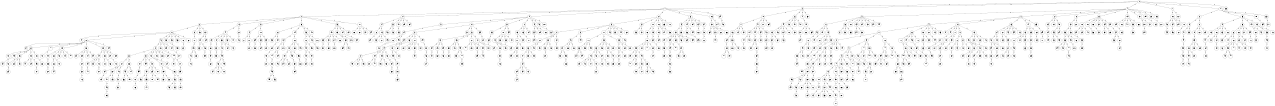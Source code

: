 graph G {
size="8.5,11;"
ratio = "expand;"
fixedsize="true;"
overlap="scale;"
node[shape=circle,width=.12,hight=.12,fontsize=12]
edge[fontsize=12]

0[label=" 0" color=black, pos="2.8662097,1.8175336!"];
1[label=" 1" color=black, pos="1.9761048,2.5259284!"];
2[label=" 2" color=black, pos="1.1767325,2.0811216!"];
3[label=" 3" color=black, pos="1.1559554,2.5165078!"];
4[label=" 4" color=black, pos="1.5482688,2.750698!"];
5[label=" 5" color=black, pos="1.6641416,2.2147987!"];
6[label=" 6" color=black, pos="2.4844006,2.3435752!"];
7[label=" 7" color=black, pos="2.9459712,2.67845!"];
8[label=" 8" color=black, pos="1.7677795,2.4112724!"];
9[label=" 9" color=black, pos="2.3398129,0.58583225!"];
10[label=" 10" color=black, pos="0.10381511,0.57232747!"];
11[label=" 11" color=black, pos="0.48738831,1.4450339!"];
12[label=" 12" color=black, pos="1.2835064,1.8138501!"];
13[label=" 13" color=black, pos="1.2503996,1.3426594!"];
14[label=" 14" color=black, pos="1.8536026,1.6150031!"];
15[label=" 15" color=black, pos="1.534314,2.6117547!"];
16[label=" 16" color=black, pos="0.78943674,1.0459779!"];
17[label=" 17" color=black, pos="2.9602279,2.6457951!"];
18[label=" 18" color=black, pos="2.298764,2.3238135!"];
19[label=" 19" color=black, pos="1.3069578,1.8218094!"];
20[label=" 20" color=black, pos="1.9645794,0.53811217!"];
21[label=" 21" color=black, pos="1.6643084,1.9497793!"];
22[label=" 22" color=black, pos="0.56700622,0.31748483!"];
23[label=" 23" color=black, pos="2.8582355,2.4034138!"];
24[label=" 24" color=black, pos="1.9522666,0.77692194!"];
25[label=" 25" color=black, pos="2.0812019,1.9765376!"];
26[label=" 26" color=black, pos="2.6408395,1.1661182!"];
27[label=" 27" color=black, pos="1.0691986,0.53826148!"];
28[label=" 28" color=black, pos="1.6235872,2.248757!"];
29[label=" 29" color=black, pos="0.95714526,0.80580662!"];
30[label=" 30" color=black, pos="2.7633187,0.62547176!"];
31[label=" 31" color=black, pos="0.052530978,1.2692265!"];
32[label=" 32" color=black, pos="1.4782773,0.91729211!"];
33[label=" 33" color=black, pos="2.4688654,0.93944514!"];
34[label=" 34" color=black, pos="1.1941808,1.0575022!"];
35[label=" 35" color=black, pos="2.093491,2.2971573!"];
36[label=" 36" color=black, pos="2.6721374,0.0049737943!"];
37[label=" 37" color=black, pos="2.7444506,0.15343412!"];
38[label=" 38" color=black, pos="2.9340719,2.1293236!"];
39[label=" 39" color=black, pos="1.8077915,2.9914004!"];
40[label=" 40" color=black, pos="2.4446985,0.84554804!"];
41[label=" 41" color=black, pos="0.80252221,2.0232689!"];
42[label=" 42" color=black, pos="0.89055655,2.2600823!"];
43[label=" 43" color=black, pos="0.67653485,0.70112577!"];
44[label=" 44" color=black, pos="1.103154,2.9779549!"];
45[label=" 45" color=black, pos="2.51688,2.355374!"];
46[label=" 46" color=black, pos="2.9102949,2.4375547!"];
47[label=" 47" color=black, pos="0.88324756,1.0041551!"];
48[label=" 48" color=black, pos="2.3376477,1.24151!"];
49[label=" 49" color=black, pos="0.63469636,0.13687285!"];
50[label=" 50" color=black, pos="2.34555,0.50930047!"];
51[label=" 51" color=black, pos="1.9541949,0.37075707!"];
52[label=" 52" color=black, pos="1.9165258,2.9049535!"];
53[label=" 53" color=black, pos="1.4801009,0.88435761!"];
54[label=" 54" color=black, pos="1.745025,1.1084821!"];
55[label=" 55" color=black, pos="2.7508674,0.95621858!"];
56[label=" 56" color=black, pos="2.9623405,0.22868492!"];
57[label=" 57" color=black, pos="2.4625074,2.1222897!"];
58[label=" 58" color=black, pos="2.762513,2.8301423!"];
59[label=" 59" color=black, pos="0.84201644,0.77405669!"];
60[label=" 60" color=black, pos="0.5496113,0.19194802!"];
61[label=" 61" color=black, pos="0.93933763,2.420108!"];
62[label=" 62" color=black, pos="0.39821793,1.3126351!"];
63[label=" 63" color=black, pos="2.6412274,2.2376004!"];
64[label=" 64" color=black, pos="2.4665823,1.2006047!"];
65[label=" 65" color=black, pos="2.8318431,1.7371471!"];
66[label=" 66" color=black, pos="2.9544846,2.3110639!"];
67[label=" 67" color=black, pos="1.7681888,2.5550433!"];
68[label=" 68" color=black, pos="2.7641307,0.34751234!"];
69[label=" 69" color=black, pos="2.823297,2.3878309!"];
70[label=" 70" color=black, pos="2.2962105,2.3706002!"];
71[label=" 71" color=black, pos="2.9693197,0.54100587!"];
72[label=" 72" color=black, pos="1.0744859,1.3649917!"];
73[label=" 73" color=black, pos="2.064505,1.5006851!"];
74[label=" 74" color=black, pos="1.6694283,1.8154908!"];
75[label=" 75" color=black, pos="2.8968695,2.7554172!"];
76[label=" 76" color=black, pos="0.11752543,2.3644686!"];
77[label=" 77" color=black, pos="1.8705499,0.16233731!"];
78[label=" 78" color=black, pos="0.45276561,0.10419842!"];
79[label=" 79" color=black, pos="1.1411382,1.8579873!"];
80[label=" 80" color=black, pos="1.3868149,1.1219531!"];
81[label=" 81" color=black, pos="1.3251179,1.4703096!"];
82[label=" 82" color=black, pos="1.4343872,1.4321632!"];
83[label=" 83" color=black, pos="2.6563344,0.99225693!"];
84[label=" 84" color=black, pos="0.29050996,0.71468224!"];
85[label=" 85" color=black, pos="2.1090251,1.3278203!"];
86[label=" 86" color=black, pos="2.4099571,2.9838761!"];
87[label=" 87" color=black, pos="0.077223015,1.7667194!"];
88[label=" 88" color=black, pos="0.064842442,0.91535779!"];
89[label=" 89" color=black, pos="0.5113107,0.38450647!"];
90[label=" 90" color=black, pos="1.6714677,2.2769545!"];
91[label=" 91" color=black, pos="1.0042501,1.1016619!"];
92[label=" 92" color=black, pos="0.62593701,1.4558199!"];
93[label=" 93" color=black, pos="0.69336372,0.29675284!"];
94[label=" 94" color=black, pos="2.215659,1.6544161!"];
95[label=" 95" color=black, pos="0.12249232,1.7569199!"];
96[label=" 96" color=black, pos="2.3098079,1.5772951!"];
97[label=" 97" color=black, pos="1.057945,1.7668165!"];
98[label=" 98" color=black, pos="2.7784712,2.0572148!"];
99[label=" 99" color=black, pos="2.3129825,2.0774814!"];
100[label=" 100" color=black, pos="0.97522095,2.6738816!"];
101[label=" 101" color=black, pos="1.3169416,1.7719055!"];
102[label=" 102" color=black, pos="2.2512634,0.82548258!"];
103[label=" 103" color=black, pos="2.847457,1.5610904!"];
104[label=" 104" color=black, pos="0.25468011,0.97838352!"];
105[label=" 105" color=black, pos="2.1001871,0.042037878!"];
106[label=" 106" color=black, pos="2.788971,1.6613797!"];
107[label=" 107" color=black, pos="2.2581295,2.040873!"];
108[label=" 108" color=black, pos="0.27216251,2.9019351!"];
109[label=" 109" color=black, pos="1.6853891,1.1217047!"];
110[label=" 110" color=black, pos="1.1001621,0.3104081!"];
111[label=" 111" color=black, pos="0.52958975,1.104884!"];
112[label=" 112" color=black, pos="0.0098840767,2.096895!"];
113[label=" 113" color=black, pos="0.8284675,0.98872946!"];
114[label=" 114" color=black, pos="1.2381856,0.71939201!"];
115[label=" 115" color=black, pos="2.3889703,1.7296655!"];
116[label=" 116" color=black, pos="2.4750196,1.2502369!"];
117[label=" 117" color=black, pos="0.30544119,0.097061057!"];
118[label=" 118" color=black, pos="0.31912894,0.3532224!"];
119[label=" 119" color=black, pos="2.2789677,0.63298856!"];
120[label=" 120" color=black, pos="0.54137388,0.39892293!"];
121[label=" 121" color=black, pos="0.86881647,0.98727989!"];
122[label=" 122" color=black, pos="2.0377615,0.60331716!"];
123[label=" 123" color=black, pos="1.4669369,0.087864568!"];
124[label=" 124" color=black, pos="1.9645833,1.1023651!"];
125[label=" 125" color=black, pos="0.71004312,1.6756278!"];
126[label=" 126" color=black, pos="1.6068953,1.8778908!"];
127[label=" 127" color=black, pos="2.4869566,1.1747148!"];
128[label=" 128" color=black, pos="2.2407629,1.3981718!"];
129[label=" 129" color=black, pos="0.96129015,1.2165815!"];
130[label=" 130" color=black, pos="2.0921236,0.42578348!"];
131[label=" 131" color=black, pos="2.1528813,0.50101697!"];
132[label=" 132" color=black, pos="1.8517495,2.3874891!"];
133[label=" 133" color=black, pos="1.8028083,2.5909647!"];
134[label=" 134" color=black, pos="2.0919671,0.29556665!"];
135[label=" 135" color=black, pos="2.9797348,0.60725408!"];
136[label=" 136" color=black, pos="0.043919225,0.33007706!"];
137[label=" 137" color=black, pos="0.39087762,1.0042611!"];
138[label=" 138" color=black, pos="2.3665571,2.0420617!"];
139[label=" 139" color=black, pos="1.9436926,2.636903!"];
140[label=" 140" color=black, pos="2.1464608,2.3572347!"];
141[label=" 141" color=black, pos="2.087509,2.3589726!"];
142[label=" 142" color=black, pos="2.4170549,2.7583996!"];
143[label=" 143" color=black, pos="1.1248208,1.6172873!"];
144[label=" 144" color=black, pos="2.3710796,2.1739494!"];
145[label=" 145" color=black, pos="1.4940229,1.2449585!"];
146[label=" 146" color=black, pos="1.6082549,2.3800185!"];
147[label=" 147" color=black, pos="1.8300989,0.3473896!"];
148[label=" 148" color=black, pos="1.0413136,0.92582866!"];
149[label=" 149" color=black, pos="2.6528238,1.3082986!"];
150[label=" 150" color=black, pos="0.93934059,1.4666683!"];
151[label=" 151" color=black, pos="2.4323519,1.2329013!"];
152[label=" 152" color=black, pos="1.03132,2.5653888!"];
153[label=" 153" color=black, pos="0.58506109,0.38592299!"];
154[label=" 154" color=black, pos="2.0973674,1.7452635!"];
155[label=" 155" color=black, pos="2.782863,1.9040259!"];
156[label=" 156" color=black, pos="2.7972774,2.9529991!"];
157[label=" 157" color=black, pos="0.11465585,1.5199798!"];
158[label=" 158" color=black, pos="1.3279959,2.1181578!"];
159[label=" 159" color=black, pos="1.0706038,0.56377939!"];
160[label=" 160" color=black, pos="1.7579098,2.6272667!"];
161[label=" 161" color=black, pos="2.9395154,1.5362869!"];
162[label=" 162" color=black, pos="2.7791312,1.9643491!"];
163[label=" 163" color=black, pos="0.37420355,2.3861707!"];
164[label=" 164" color=black, pos="0.69822953,2.6215822!"];
165[label=" 165" color=black, pos="0.60046754,1.8668818!"];
166[label=" 166" color=black, pos="2.1282102,1.6888113!"];
167[label=" 167" color=black, pos="1.3360987,2.3007377!"];
168[label=" 168" color=black, pos="1.3817589,1.4369794!"];
169[label=" 169" color=black, pos="1.9411942,1.3581571!"];
170[label=" 170" color=black, pos="2.2548167,0.28231953!"];
171[label=" 171" color=black, pos="0.19088116,1.8005013!"];
172[label=" 172" color=black, pos="2.0076601,2.7019961!"];
173[label=" 173" color=black, pos="0.56364548,2.5365911!"];
174[label=" 174" color=black, pos="1.5539175,0.89066955!"];
175[label=" 175" color=black, pos="2.4779931,1.9840247!"];
176[label=" 176" color=black, pos="2.1194117,1.1810262!"];
177[label=" 177" color=black, pos="2.3942704,1.7809312!"];
178[label=" 178" color=black, pos="0.86168948,0.27810741!"];
179[label=" 179" color=black, pos="0.73174102,2.9416813!"];
180[label=" 180" color=black, pos="2.5006921,0.34752876!"];
181[label=" 181" color=black, pos="1.2125553,1.7561933!"];
182[label=" 182" color=black, pos="0.10952225,2.656489!"];
183[label=" 183" color=black, pos="0.83827007,2.4472673!"];
184[label=" 184" color=black, pos="1.0615178,2.0182877!"];
185[label=" 185" color=black, pos="0.16747677,1.1048754!"];
186[label=" 186" color=black, pos="1.8624697,1.0817369!"];
187[label=" 187" color=black, pos="1.4615915,1.3336118!"];
188[label=" 188" color=black, pos="2.6670956,1.0266212!"];
189[label=" 189" color=black, pos="2.5652604,2.6461236!"];
190[label=" 190" color=black, pos="1.4296773,2.262298!"];
191[label=" 191" color=black, pos="1.9431263,2.2256292!"];
192[label=" 192" color=black, pos="0.33785877,2.4604324!"];
193[label=" 193" color=black, pos="0.04313572,1.5345018!"];
194[label=" 194" color=black, pos="1.9482906,1.4998161!"];
195[label=" 195" color=black, pos="2.6396569,1.3721656!"];
196[label=" 196" color=black, pos="0.5145685,2.1864034!"];
197[label=" 197" color=black, pos="1.1816014,2.7546116!"];
198[label=" 198" color=black, pos="1.1351397,2.8792261!"];
199[label=" 199" color=black, pos="1.726475,1.0829101!"];
200[label=" 200" color=black, pos="0.34877204,2.5696693!"];
201[label=" 201" color=black, pos="1.1086502,1.2975132!"];
202[label=" 202" color=black, pos="1.7204098,0.46682281!"];
203[label=" 203" color=black, pos="0.63075717,2.6668192!"];
204[label=" 204" color=black, pos="2.2377753,2.2251546!"];
205[label=" 205" color=black, pos="2.6857497,1.0306554!"];
206[label=" 206" color=black, pos="0.9966759,1.8991553!"];
207[label=" 207" color=black, pos="2.0147367,0.78748459!"];
208[label=" 208" color=black, pos="0.52540792,2.7554165!"];
209[label=" 209" color=black, pos="1.461325,2.6909989!"];
210[label=" 210" color=black, pos="1.8502589,0.54180144!"];
211[label=" 211" color=black, pos="2.9968102,1.6263417!"];
212[label=" 212" color=black, pos="1.0618433,1.6539623!"];
213[label=" 213" color=black, pos="0.8312626,0.56848237!"];
214[label=" 214" color=black, pos="2.5944991,1.5510894!"];
215[label=" 215" color=black, pos="0.44970315,0.97274454!"];
216[label=" 216" color=black, pos="2.6957278,0.60916922!"];
217[label=" 217" color=black, pos="2.7810907,1.3387875!"];
218[label=" 218" color=black, pos="2.4579899,0.11236564!"];
219[label=" 219" color=black, pos="2.0892096,2.6893856!"];
220[label=" 220" color=black, pos="0.59020374,0.89864592!"];
221[label=" 221" color=black, pos="0.027965534,2.2494048!"];
222[label=" 222" color=black, pos="2.934766,0.23170046!"];
223[label=" 223" color=black, pos="1.1390681,1.3595802!"];
224[label=" 224" color=black, pos="1.932606,1.9918487!"];
225[label=" 225" color=black, pos="2.2689176,0.34504627!"];
226[label=" 226" color=black, pos="0.21122516,2.1817076!"];
227[label=" 227" color=black, pos="0.19611929,1.4514877!"];
228[label=" 228" color=black, pos="0.21444109,2.2077894!"];
229[label=" 229" color=black, pos="2.8172619,1.8648713!"];
230[label=" 230" color=black, pos="1.2576884,2.1364971!"];
231[label=" 231" color=black, pos="0.30101674,0.23155246!"];
232[label=" 232" color=black, pos="2.4648267,1.9473195!"];
233[label=" 233" color=black, pos="0.55403739,1.4606518!"];
234[label=" 234" color=black, pos="1.7497776,1.0656973!"];
235[label=" 235" color=black, pos="2.5134526,0.73221996!"];
236[label=" 236" color=black, pos="1.8673186,1.9703003!"];
237[label=" 237" color=black, pos="1.3972035,0.43660845!"];
238[label=" 238" color=black, pos="2.9317433,2.0516484!"];
239[label=" 239" color=black, pos="2.0691828,0.46638283!"];
240[label=" 240" color=black, pos="2.5066021,1.2677539!"];
241[label=" 241" color=black, pos="2.706068,1.825902!"];
242[label=" 242" color=black, pos="0.37076507,0.40174258!"];
243[label=" 243" color=black, pos="0.40878436,1.6121114!"];
244[label=" 244" color=black, pos="1.0739719,0.96068353!"];
245[label=" 245" color=black, pos="1.4175833,1.1260673!"];
246[label=" 246" color=black, pos="1.9703975,2.5820866!"];
247[label=" 247" color=black, pos="1.4609167,2.5735898!"];
248[label=" 248" color=black, pos="2.4621718,0.028158246!"];
249[label=" 249" color=black, pos="0.56974932,0.62408542!"];
250[label=" 250" color=black, pos="1.7456596,0.82473205!"];
251[label=" 251" color=black, pos="0.15979055,0.43054697!"];
252[label=" 252" color=black, pos="2.0192551,2.7049378!"];
253[label=" 253" color=black, pos="1.7885225,0.7861649!"];
254[label=" 254" color=black, pos="2.008721,1.7985002!"];
255[label=" 255" color=black, pos="0.416721,0.43715646!"];
256[label=" 256" color=black, pos="0.2134337,2.0471325!"];
257[label=" 257" color=black, pos="0.31937497,1.7236974!"];
258[label=" 258" color=black, pos="2.697046,2.2194786!"];
259[label=" 259" color=black, pos="0.98527286,2.0905989!"];
260[label=" 260" color=black, pos="0.041256031,1.4413663!"];
261[label=" 261" color=black, pos="0.62654197,0.58869849!"];
262[label=" 262" color=black, pos="0.59578271,0.10490063!"];
263[label=" 263" color=black, pos="1.7592888,0.89139647!"];
264[label=" 264" color=black, pos="1.0073718,2.7559055!"];
265[label=" 265" color=black, pos="1.609747,2.3917813!"];
266[label=" 266" color=black, pos="2.0280323,1.1636294!"];
267[label=" 267" color=black, pos="0.26128542,0.017833133!"];
268[label=" 268" color=black, pos="1.0497651,1.13232!"];
269[label=" 269" color=black, pos="2.6867306,1.31157!"];
270[label=" 270" color=black, pos="2.1082172,0.29501699!"];
271[label=" 271" color=black, pos="2.9585278,0.84022844!"];
272[label=" 272" color=black, pos="2.1249425,2.2926463!"];
273[label=" 273" color=black, pos="1.0757368,2.0414823!"];
274[label=" 274" color=black, pos="2.2956875,1.1170743!"];
275[label=" 275" color=black, pos="0.45934008,2.8595144!"];
276[label=" 276" color=black, pos="1.5941069,1.1854123!"];
277[label=" 277" color=black, pos="1.7128528,2.5633507!"];
278[label=" 278" color=black, pos="1.913453,1.688576!"];
279[label=" 279" color=black, pos="0.044781165,1.8378803!"];
280[label=" 280" color=black, pos="1.1249384,2.904413!"];
281[label=" 281" color=black, pos="2.8149543,1.3044443!"];
282[label=" 282" color=black, pos="2.1510071,0.66761477!"];
283[label=" 283" color=black, pos="2.5564262,0.11945236!"];
284[label=" 284" color=black, pos="1.5189636,1.4313705!"];
285[label=" 285" color=black, pos="1.801847,0.052886425!"];
286[label=" 286" color=black, pos="0.85308893,0.58728083!"];
287[label=" 287" color=black, pos="1.2702669,2.0675937!"];
288[label=" 288" color=black, pos="2.5556878,0.59588042!"];
289[label=" 289" color=black, pos="1.9179021,0.48128391!"];
290[label=" 290" color=black, pos="2.3218434,1.6792563!"];
291[label=" 291" color=black, pos="0.67602787,0.028802647!"];
292[label=" 292" color=black, pos="1.1035733,2.4268078!"];
293[label=" 293" color=black, pos="1.4548944,2.6207204!"];
294[label=" 294" color=black, pos="2.2211567,0.20585338!"];
295[label=" 295" color=black, pos="2.6331624,0.88662876!"];
296[label=" 296" color=black, pos="0.24545383,0.55949227!"];
297[label=" 297" color=black, pos="0.38283393,0.23226503!"];
298[label=" 298" color=black, pos="1.1896749,0.58294697!"];
299[label=" 299" color=black, pos="2.71023,2.0606942!"];
300[label=" 300" color=black, pos="0.071922756,2.7192236!"];
301[label=" 301" color=black, pos="2.9671962,1.8348004!"];
302[label=" 302" color=black, pos="0.54794517,2.6797765!"];
303[label=" 303" color=black, pos="0.31410088,2.3699577!"];
304[label=" 304" color=black, pos="0.048914382,0.72291061!"];
305[label=" 305" color=black, pos="2.9702262,0.13642568!"];
306[label=" 306" color=black, pos="1.866697,2.0256038!"];
307[label=" 307" color=black, pos="2.3311223,0.39073021!"];
308[label=" 308" color=black, pos="0.57379989,2.9298621!"];
309[label=" 309" color=black, pos="2.4498978,0.72934905!"];
310[label=" 310" color=black, pos="1.8053163,2.1789505!"];
311[label=" 311" color=black, pos="0.97553071,0.67897191!"];
312[label=" 312" color=black, pos="1.4783582,2.4561934!"];
313[label=" 313" color=black, pos="1.3570582,1.6084854!"];
314[label=" 314" color=black, pos="0.31199172,0.80068205!"];
315[label=" 315" color=black, pos="1.7203871,0.046159002!"];
316[label=" 316" color=black, pos="1.3013661,1.8351831!"];
317[label=" 317" color=black, pos="2.7406837,1.7491068!"];
318[label=" 318" color=black, pos="0.97365765,2.6654172!"];
319[label=" 319" color=black, pos="0.47696552,2.9736334!"];
320[label=" 320" color=black, pos="0.74627161,1.4039081!"];
321[label=" 321" color=black, pos="2.0224459,0.32708488!"];
322[label=" 322" color=black, pos="1.6464827,2.9775516!"];
323[label=" 323" color=black, pos="0.31917918,1.6610567!"];
324[label=" 324" color=black, pos="1.9997318,0.37180911!"];
325[label=" 325" color=black, pos="0.060771953,2.2864154!"];
326[label=" 326" color=black, pos="2.0489732,2.983618!"];
327[label=" 327" color=black, pos="1.2962217,0.48126247!"];
328[label=" 328" color=black, pos="1.3870782,1.1458231!"];
329[label=" 329" color=black, pos="1.8975641,0.74396182!"];
330[label=" 330" color=black, pos="0.6006749,2.9109166!"];
331[label=" 331" color=black, pos="1.7452241,2.5403993!"];
332[label=" 332" color=black, pos="1.0682131,1.4853713!"];
333[label=" 333" color=black, pos="2.0331244,1.1634146!"];
334[label=" 334" color=black, pos="2.7236193,1.6080363!"];
335[label=" 335" color=black, pos="1.104284,0.062334362!"];
336[label=" 336" color=black, pos="0.97446937,1.9008864!"];
337[label=" 337" color=black, pos="1.6810654,2.4160803!"];
338[label=" 338" color=black, pos="1.3663617,1.2015944!"];
339[label=" 339" color=black, pos="1.8989701,2.8565416!"];
340[label=" 340" color=black, pos="2.6542022,1.0961682!"];
341[label=" 341" color=black, pos="1.1136995,0.76942417!"];
342[label=" 342" color=black, pos="1.4066154,1.8571599!"];
343[label=" 343" color=black, pos="0.46675928,1.0022616!"];
344[label=" 344" color=black, pos="0.12765172,2.3132621!"];
345[label=" 345" color=black, pos="0.54799623,0.090457488!"];
346[label=" 346" color=black, pos="0.056339217,1.0259436!"];
347[label=" 347" color=black, pos="0.034045685,0.92249247!"];
348[label=" 348" color=black, pos="0.22439804,1.3755745!"];
349[label=" 349" color=black, pos="0.27824348,1.1754165!"];
350[label=" 350" color=black, pos="1.5224591,1.1957583!"];
351[label=" 351" color=black, pos="2.9520706,0.43044707!"];
352[label=" 352" color=black, pos="1.1011679,1.8884395!"];
353[label=" 353" color=black, pos="0.47305159,2.563522!"];
354[label=" 354" color=black, pos="1.2709489,0.48470011!"];
355[label=" 355" color=black, pos="1.4719508,1.9932425!"];
356[label=" 356" color=black, pos="1.4258532,0.034446443!"];
357[label=" 357" color=black, pos="2.5138156,1.3889556!"];
358[label=" 358" color=black, pos="0.24243925,0.025493186!"];
359[label=" 359" color=black, pos="1.7827337,0.27423218!"];
360[label=" 360" color=black, pos="1.1996494,2.5330657!"];
361[label=" 361" color=black, pos="2.1415686,0.20209183!"];
362[label=" 362" color=black, pos="1.6860533,2.7175121!"];
363[label=" 363" color=black, pos="0.093984524,1.854353!"];
364[label=" 364" color=black, pos="0.079571475,1.2239345!"];
365[label=" 365" color=black, pos="2.0986623,0.62966186!"];
366[label=" 366" color=black, pos="2.197604,2.5356114!"];
367[label=" 367" color=black, pos="1.1110953,1.8642393!"];
368[label=" 368" color=black, pos="1.9725153,0.98344577!"];
369[label=" 369" color=black, pos="1.4938928,0.52660135!"];
370[label=" 370" color=black, pos="2.8723295,2.3379502!"];
371[label=" 371" color=black, pos="0.95486792,0.48615184!"];
372[label=" 372" color=black, pos="1.0811026,1.6278265!"];
373[label=" 373" color=black, pos="1.3229764,1.5208665!"];
374[label=" 374" color=black, pos="0.91264339,0.50091812!"];
375[label=" 375" color=black, pos="1.8663215,1.3344834!"];
376[label=" 376" color=black, pos="0.76246248,1.9529207!"];
377[label=" 377" color=black, pos="0.5034668,2.4363013!"];
378[label=" 378" color=black, pos="0.72363541,0.34211041!"];
379[label=" 379" color=black, pos="2.9665547,2.7129427!"];
380[label=" 380" color=black, pos="2.5383486,0.2274223!"];
381[label=" 381" color=black, pos="2.5982576,1.3819054!"];
382[label=" 382" color=black, pos="1.8047668,1.5346396!"];
383[label=" 383" color=black, pos="0.24798099,1.5099251!"];
384[label=" 384" color=black, pos="0.18705224,0.26679871!"];
385[label=" 385" color=black, pos="1.9423678,0.066315382!"];
386[label=" 386" color=black, pos="1.4773516,1.3445065!"];
387[label=" 387" color=black, pos="2.236688,2.4915636!"];
388[label=" 388" color=black, pos="1.3982184,1.6363617!"];
389[label=" 389" color=black, pos="1.4672748,1.5073769!"];
390[label=" 390" color=black, pos="0.90109064,1.9431298!"];
391[label=" 391" color=black, pos="0.91113962,0.1595151!"];
392[label=" 392" color=black, pos="1.9159006,1.7887109!"];
393[label=" 393" color=black, pos="1.1294138,0.52427156!"];
394[label=" 394" color=black, pos="1.2634521,1.0506717!"];
395[label=" 395" color=black, pos="2.9262273,0.27517675!"];
396[label=" 396" color=black, pos="2.2612213,2.3209217!"];
397[label=" 397" color=black, pos="1.9298055,1.0005375!"];
398[label=" 398" color=black, pos="0.87031523,0.97996776!"];
399[label=" 399" color=black, pos="2.3967222,0.87964671!"];
400[label=" 400" color=black, pos="1.5657967,1.1708913!"];
401[label=" 401" color=black, pos="0.5233839,1.3019759!"];
402[label=" 402" color=black, pos="1.5639409,1.2869761!"];
403[label=" 403" color=black, pos="0.89488295,0.8146139!"];
404[label=" 404" color=black, pos="0.47369126,2.8846003!"];
405[label=" 405" color=black, pos="1.9638343,0.23439289!"];
406[label=" 406" color=black, pos="1.8288052,2.6156043!"];
407[label=" 407" color=black, pos="2.3538435,0.53815027!"];
408[label=" 408" color=black, pos="0.16360867,0.61485068!"];
409[label=" 409" color=black, pos="1.4042044,0.47382853!"];
410[label=" 410" color=black, pos="0.2694742,2.4583134!"];
411[label=" 411" color=black, pos="0.32295748,2.3204614!"];
412[label=" 412" color=black, pos="2.4084629,2.2001455!"];
413[label=" 413" color=black, pos="0.090199458,1.2064467!"];
414[label=" 414" color=black, pos="2.648899,2.144532!"];
415[label=" 415" color=black, pos="1.3173021,1.9223827!"];
416[label=" 416" color=black, pos="0.39172382,0.16790334!"];
417[label=" 417" color=black, pos="2.45406,0.76407346!"];
418[label=" 418" color=black, pos="0.40253651,2.8878913!"];
419[label=" 419" color=black, pos="2.4953142,0.52214273!"];
420[label=" 420" color=black, pos="1.4134144,0.27607438!"];
421[label=" 421" color=black, pos="0.15682661,0.42261844!"];
422[label=" 422" color=black, pos="0.30457216,0.80846819!"];
423[label=" 423" color=black, pos="2.2498327,2.1027851!"];
424[label=" 424" color=black, pos="2.2680843,0.43748475!"];
425[label=" 425" color=black, pos="1.9124203,2.4456784!"];
426[label=" 426" color=black, pos="1.4239451,1.0404508!"];
427[label=" 427" color=black, pos="1.5419225,1.8230365!"];
428[label=" 428" color=black, pos="0.28488172,2.4589507!"];
429[label=" 429" color=black, pos="1.581632,1.247434!"];
430[label=" 430" color=black, pos="0.44871956,0.50807842!"];
431[label=" 431" color=black, pos="1.7867531,1.3401088!"];
432[label=" 432" color=black, pos="1.8815519,2.7769816!"];
433[label=" 433" color=black, pos="0.97915181,1.1089289!"];
434[label=" 434" color=black, pos="2.5562298,2.3223562!"];
435[label=" 435" color=black, pos="0.7119732,1.0534891!"];
436[label=" 436" color=black, pos="1.2445036,1.4385633!"];
437[label=" 437" color=black, pos="2.3940089,1.7123398!"];
438[label=" 438" color=black, pos="0.74189942,1.5412807!"];
439[label=" 439" color=black, pos="2.8312817,0.58348984!"];
440[label=" 440" color=black, pos="2.6589832,2.5068057!"];
441[label=" 441" color=black, pos="0.58313148,2.0412319!"];
442[label=" 442" color=black, pos="2.7651144,2.2375136!"];
443[label=" 443" color=black, pos="0.50898091,0.47394248!"];
444[label=" 444" color=black, pos="0.80344247,1.5796202!"];
445[label=" 445" color=black, pos="0.59850297,2.0401798!"];
446[label=" 446" color=black, pos="2.5123781,0.86905487!"];
447[label=" 447" color=black, pos="0.46285015,2.0564933!"];
448[label=" 448" color=black, pos="1.8130162,0.75996834!"];
449[label=" 449" color=black, pos="1.1790337,0.53550892!"];
450[label=" 450" color=black, pos="0.16478842,1.4212356!"];
451[label=" 451" color=black, pos="1.0640252,1.4272539!"];
452[label=" 452" color=black, pos="0.80768382,2.064919!"];
453[label=" 453" color=black, pos="0.29883397,1.7465892!"];
454[label=" 454" color=black, pos="2.6865594,2.1548719!"];
455[label=" 455" color=black, pos="0.068188758,0.27124286!"];
456[label=" 456" color=black, pos="2.7746643,2.2773526!"];
457[label=" 457" color=black, pos="0.83241145,1.897846!"];
458[label=" 458" color=black, pos="1.585884,0.67096919!"];
459[label=" 459" color=black, pos="2.2142597,1.5173767!"];
460[label=" 460" color=black, pos="2.1050971,0.42813034!"];
461[label=" 461" color=black, pos="2.6873945,2.2151432!"];
462[label=" 462" color=black, pos="2.7903636,2.5233634!"];
463[label=" 463" color=black, pos="1.5813803,0.73975723!"];
464[label=" 464" color=black, pos="2.8258174,1.3097426!"];
465[label=" 465" color=black, pos="1.8299713,1.6554288!"];
466[label=" 466" color=black, pos="2.5266702,2.0657643!"];
467[label=" 467" color=black, pos="2.424621,1.7628735!"];
468[label=" 468" color=black, pos="2.1654367,2.9336492!"];
469[label=" 469" color=black, pos="2.3657234,1.2267851!"];
470[label=" 470" color=black, pos="2.5188075,0.014639226!"];
471[label=" 471" color=black, pos="1.5447547,2.4562323!"];
472[label=" 472" color=black, pos="0.77150624,0.028801073!"];
473[label=" 473" color=black, pos="1.9735635,1.0173327!"];
474[label=" 474" color=black, pos="0.010627781,0.24116368!"];
475[label=" 475" color=black, pos="0.66623809,2.9649669!"];
476[label=" 476" color=black, pos="1.1950411,2.6845061!"];
477[label=" 477" color=black, pos="0.047408548,0.71685135!"];
478[label=" 478" color=black, pos="2.6614397,2.6664038!"];
479[label=" 479" color=black, pos="1.485887,0.57676662!"];
480[label=" 480" color=black, pos="2.888611,0.85887077!"];
481[label=" 481" color=black, pos="0.28979752,0.36240818!"];
482[label=" 482" color=black, pos="1.9593005,1.7356741!"];
483[label=" 483" color=black, pos="0.60760907,1.4572134!"];
484[label=" 484" color=black, pos="2.5992572,1.3634146!"];
485[label=" 485" color=black, pos="0.053010721,0.21288175!"];
486[label=" 486" color=black, pos="0.81175649,1.9206449!"];
487[label=" 487" color=black, pos="1.0019216,1.5550368!"];
488[label=" 488" color=black, pos="0.10297917,0.75270709!"];
489[label=" 489" color=black, pos="0.29011103,0.693202!"];
490[label=" 490" color=black, pos="2.7186871,0.87495016!"];
491[label=" 491" color=black, pos="0.12951715,0.12894634!"];
492[label=" 492" color=black, pos="1.4738831,0.37544007!"];
493[label=" 493" color=black, pos="2.5726268,1.2413443!"];
494[label=" 494" color=black, pos="2.4676073,2.6820268!"];
495[label=" 495" color=black, pos="2.6594006,2.3600616!"];
496[label=" 496" color=black, pos="2.6509712,1.1551565!"];
497[label=" 497" color=black, pos="1.2278839,0.19049377!"];
498[label=" 498" color=black, pos="1.2772346,2.2728673!"];
499[label=" 499" color=black, pos="1.3976075,1.1355261!"];
500[label=" 500" color=black, pos="0.89417455,2.3983845!"];
501[label=" 501" color=black, pos="2.0992879,0.8511847!"];
502[label=" 502" color=black, pos="2.8017179,0.03642424!"];
503[label=" 503" color=black, pos="2.7702752,2.2234983!"];
504[label=" 504" color=black, pos="1.5092545,0.36232858!"];
505[label=" 505" color=black, pos="0.2270132,2.6837095!"];
506[label=" 506" color=black, pos="0.61826628,0.91099951!"];
507[label=" 507" color=black, pos="0.35839044,0.88736447!"];
508[label=" 508" color=black, pos="0.55749169,1.7193664!"];
509[label=" 509" color=black, pos="2.9254777,1.2236749!"];
510[label=" 510" color=black, pos="1.1037626,0.1883141!"];
511[label=" 511" color=black, pos="1.656585,0.29528415!"];
512[label=" 512" color=black, pos="1.7904671,1.9029779!"];
513[label=" 513" color=black, pos="0.21043507,0.52172806!"];
514[label=" 514" color=black, pos="2.5432642,0.84457517!"];
515[label=" 515" color=black, pos="1.4792531,2.1542197!"];
516[label=" 516" color=black, pos="2.0176886,1.6935245!"];
517[label=" 517" color=black, pos="0.44413706,1.670362!"];
518[label=" 518" color=black, pos="0.17729851,0.42193745!"];
519[label=" 519" color=black, pos="0.27048843,0.99972295!"];
520[label=" 520" color=black, pos="1.3748343,2.0784358!"];
521[label=" 521" color=black, pos="1.4893883,1.4139708!"];
522[label=" 522" color=black, pos="2.0328914,1.9343072!"];
523[label=" 523" color=black, pos="2.9904856,0.54888937!"];
524[label=" 524" color=black, pos="2.9621129,1.9513405!"];
525[label=" 525" color=black, pos="0.15961318,0.95414958!"];
526[label=" 526" color=black, pos="2.4803786,1.1707952!"];
527[label=" 527" color=black, pos="2.0933086,0.81182253!"];
528[label=" 528" color=black, pos="2.073219,1.0534124!"];
529[label=" 529" color=black, pos="0.49042218,2.5952598!"];
530[label=" 530" color=black, pos="2.725929,1.0354581!"];
531[label=" 531" color=black, pos="2.6180938,0.72458879!"];
532[label=" 532" color=black, pos="1.8267613,2.9864566!"];
533[label=" 533" color=black, pos="1.2976318,1.3232862!"];
534[label=" 534" color=black, pos="1.3166932,2.5288774!"];
535[label=" 535" color=black, pos="2.6645995,1.8781448!"];
536[label=" 536" color=black, pos="2.2309583,0.30042577!"];
537[label=" 537" color=black, pos="0.3989403,2.2446941!"];
538[label=" 538" color=black, pos="2.4252526,0.84128395!"];
539[label=" 539" color=black, pos="0.86449973,1.6235531!"];
540[label=" 540" color=black, pos="0.24180207,2.6776356!"];
541[label=" 541" color=black, pos="2.5506159,1.3174443!"];
542[label=" 542" color=black, pos="1.4950032,1.2773109!"];
543[label=" 543" color=black, pos="2.1870217,0.89742119!"];
544[label=" 544" color=black, pos="1.0870129,1.1393605!"];
545[label=" 545" color=black, pos="2.0935325,0.61082257!"];
546[label=" 546" color=black, pos="1.6642068,1.5621315!"];
547[label=" 547" color=black, pos="1.0179793,0.21996757!"];
548[label=" 548" color=black, pos="2.7956942,2.7992152!"];
549[label=" 549" color=black, pos="2.8985249,0.21361918!"];
550[label=" 550" color=black, pos="0.96298131,0.55313081!"];
551[label=" 551" color=black, pos="0.64638588,0.56798304!"];
552[label=" 552" color=black, pos="2.648399,1.2193521!"];
553[label=" 553" color=black, pos="2.0913981,0.26071657!"];
554[label=" 554" color=black, pos="2.2822811,1.2843114!"];
555[label=" 555" color=black, pos="1.0085326,0.56004174!"];
556[label=" 556" color=black, pos="2.4018821,1.150537!"];
557[label=" 557" color=black, pos="1.4759165,2.6939351!"];
558[label=" 558" color=black, pos="2.8550863,0.58890086!"];
559[label=" 559" color=black, pos="1.6976179,1.234871!"];
560[label=" 560" color=black, pos="0.86422742,2.0879484!"];
561[label=" 561" color=black, pos="2.2843977,1.7112303!"];
562[label=" 562" color=black, pos="0.17151298,1.8669392!"];
563[label=" 563" color=black, pos="2.4998206,1.9842725!"];
564[label=" 564" color=black, pos="2.7862379,0.20210967!"];
565[label=" 565" color=black, pos="2.4989656,0.7010523!"];
566[label=" 566" color=black, pos="0.14311072,1.855524!"];
567[label=" 567" color=black, pos="2.4468371,2.1867455!"];
568[label=" 568" color=black, pos="1.544618,2.26669!"];
569[label=" 569" color=black, pos="0.62335879,0.39569441!"];
570[label=" 570" color=black, pos="0.97346202,2.9749174!"];
571[label=" 571" color=black, pos="0.68961458,2.3749853!"];
572[label=" 572" color=black, pos="1.0939992,1.738007!"];
573[label=" 573" color=black, pos="0.47313977,1.9470166!"];
574[label=" 574" color=black, pos="0.72901243,0.45697913!"];
575[label=" 575" color=black, pos="2.8929355,0.48691398!"];
576[label=" 576" color=black, pos="2.9184185,2.2665691!"];
577[label=" 577" color=black, pos="2.7315243,0.33664907!"];
578[label=" 578" color=black, pos="0.92489713,0.17826892!"];
579[label=" 579" color=black, pos="1.2707563,2.0903642!"];
580[label=" 580" color=black, pos="2.1303492,2.9577203!"];
581[label=" 581" color=black, pos="0.26743047,2.2197395!"];
582[label=" 582" color=black, pos="0.70727748,1.1722924!"];
583[label=" 583" color=black, pos="0.32044323,1.0377665!"];
584[label=" 584" color=black, pos="0.41281033,2.780639!"];
585[label=" 585" color=black, pos="0.96659908,0.8493209!"];
586[label=" 586" color=black, pos="0.42885453,2.5060079!"];
587[label=" 587" color=black, pos="1.5808441,2.0643663!"];
588[label=" 588" color=black, pos="1.4247433,2.3146822!"];
589[label=" 589" color=black, pos="1.9268235,0.6886167!"];
590[label=" 590" color=black, pos="0.21114028,2.2343139!"];
591[label=" 591" color=black, pos="2.5201155,2.7704453!"];
592[label=" 592" color=black, pos="0.57641601,0.077260399!"];
593[label=" 593" color=black, pos="2.6683724,1.4345113!"];
594[label=" 594" color=black, pos="2.9541711,2.7968377!"];
595[label=" 595" color=black, pos="1.5368913,2.2462084!"];
596[label=" 596" color=black, pos="2.8832905,2.6538085!"];
597[label=" 597" color=black, pos="0.095312354,1.4442149!"];
598[label=" 598" color=black, pos="0.20333427,0.83803615!"];
599[label=" 599" color=black, pos="2.9506093,0.65637554!"];
600[label=" 600" color=black, pos="0.15956569,0.07004041!"];
601[label=" 601" color=black, pos="2.6602172,2.925165!"];
602[label=" 602" color=black, pos="1.4450709,0.14940353!"];
603[label=" 603" color=black, pos="2.5832067,0.94359694!"];
604[label=" 604" color=black, pos="2.9565026,0.27661119!"];
605[label=" 605" color=black, pos="1.9398306,2.3582676!"];
606[label=" 606" color=black, pos="0.39935502,0.86661462!"];
607[label=" 607" color=black, pos="0.80478517,0.87698966!"];
608[label=" 608" color=black, pos="2.2566261,0.79228892!"];
609[label=" 609" color=black, pos="1.4515818,2.5312317!"];
610[label=" 610" color=black, pos="2.4394566,1.878615!"];
611[label=" 611" color=black, pos="0.076247185,1.4891604!"];
612[label=" 612" color=black, pos="2.4196173,0.084564782!"];
613[label=" 613" color=black, pos="0.48659774,1.5026128!"];
614[label=" 614" color=black, pos="2.6391362,1.2359171!"];
615[label=" 615" color=black, pos="1.8922176,0.40827219!"];
616[label=" 616" color=black, pos="1.0599368,2.065687!"];
617[label=" 617" color=black, pos="1.918015,1.4081713!"];
618[label=" 618" color=black, pos="1.2775539,1.3801348!"];
619[label=" 619" color=black, pos="2.1089981,2.3865509!"];
620[label=" 620" color=black, pos="1.6350669,2.8880634!"];
621[label=" 621" color=black, pos="0.91394809,0.00761734!"];
622[label=" 622" color=black, pos="0.75990358,1.9970056!"];
623[label=" 623" color=black, pos="1.3564412,1.8009648!"];
624[label=" 624" color=black, pos="2.6058389,1.9278966!"];
625[label=" 625" color=black, pos="0.46357052,2.8813255!"];
626[label=" 626" color=black, pos="0.62285416,1.0949255!"];
627[label=" 627" color=black, pos="1.1307556,0.26046775!"];
628[label=" 628" color=black, pos="0.95259214,2.887487!"];
629[label=" 629" color=black, pos="0.53920728,1.4196245!"];
630[label=" 630" color=black, pos="0.13863878,0.95123201!"];
631[label=" 631" color=black, pos="1.8219078,0.91145798!"];
632[label=" 632" color=black, pos="2.6188486,0.95160062!"];
633[label=" 633" color=black, pos="1.1754225,0.8235436!"];
634[label=" 634" color=black, pos="1.0943864,0.53012898!"];
635[label=" 635" color=black, pos="1.3999456,1.9909644!"];
636[label=" 636" color=black, pos="0.93912785,0.21907794!"];
637[label=" 637" color=black, pos="2.7735558,0.77744599!"];
638[label=" 638" color=black, pos="2.0553325,0.40727452!"];
639[label=" 639" color=black, pos="1.4808748,1.304987!"];
640[label=" 640" color=black, pos="0.1580871,2.1821426!"];
641[label=" 641" color=black, pos="2.0895138,2.1317863!"];
642[label=" 642" color=black, pos="0.92415537,2.4090422!"];
643[label=" 643" color=black, pos="1.452512,2.6766387!"];
644[label=" 644" color=black, pos="2.2784581,2.869975!"];
645[label=" 645" color=black, pos="1.534419,0.96420841!"];
646[label=" 646" color=black, pos="2.376099,0.46699182!"];
647[label=" 647" color=black, pos="2.6902154,1.9566973!"];
648[label=" 648" color=black, pos="0.028566484,0.18181215!"];
649[label=" 649" color=black, pos="2.1445261,2.3019804!"];
650[label=" 650" color=black, pos="2.9755137,0.39278247!"];
651[label=" 651" color=black, pos="0.11102929,2.8196656!"];
652[label=" 652" color=black, pos="2.9651378,2.4415012!"];
653[label=" 653" color=black, pos="2.3370615,0.089308318!"];
654[label=" 654" color=black, pos="2.7771926,2.5701343!"];
655[label=" 655" color=black, pos="0.32827898,0.31571053!"];
656[label=" 656" color=black, pos="0.66567148,0.47492571!"];
657[label=" 657" color=black, pos="0.81112114,0.87887913!"];
658[label=" 658" color=black, pos="2.4879288,2.2146606!"];
659[label=" 659" color=black, pos="1.3410827,2.9884455!"];
660[label=" 660" color=black, pos="1.7239668,0.80577731!"];
661[label=" 661" color=black, pos="2.8356563,2.7741888!"];
662[label=" 662" color=black, pos="2.4513858,0.080256876!"];
663[label=" 663" color=black, pos="0.87115474,0.13651021!"];
664[label=" 664" color=black, pos="2.8934901,2.3470238!"];
665[label=" 665" color=black, pos="2.3883421,0.49124609!"];
666[label=" 666" color=black, pos="2.4975646,0.47522899!"];
667[label=" 667" color=black, pos="0.74023289,2.1448678!"];
668[label=" 668" color=black, pos="2.8936212,2.525228!"];
669[label=" 669" color=black, pos="0.84573074,0.34212636!"];
670[label=" 670" color=black, pos="1.64374,2.0767812!"];
671[label=" 671" color=black, pos="0.81835064,1.0517209!"];
672[label=" 672" color=black, pos="2.8247274,0.41645196!"];
673[label=" 673" color=black, pos="1.6246477,1.0893403!"];
674[label=" 674" color=black, pos="2.6136047,0.96085962!"];
675[label=" 675" color=black, pos="0.02824378,2.8180373!"];
676[label=" 676" color=black, pos="2.0563725,0.65114242!"];
677[label=" 677" color=black, pos="2.6426821,2.1992198!"];
678[label=" 678" color=black, pos="0.41565202,2.8013167!"];
679[label=" 679" color=black, pos="1.4892925,0.94584339!"];
680[label=" 680" color=black, pos="2.2517824,1.5270893!"];
681[label=" 681" color=black, pos="1.2699934,0.99864247!"];
682[label=" 682" color=black, pos="2.1809989,0.23743577!"];
683[label=" 683" color=black, pos="1.0652295,1.1311076!"];
684[label=" 684" color=black, pos="0.39873831,0.023705363!"];
685[label=" 685" color=black, pos="1.7755188,1.3278424!"];
686[label=" 686" color=black, pos="1.4989262,1.4251735!"];
687[label=" 687" color=black, pos="1.9821968,2.3022385!"];
688[label=" 688" color=black, pos="2.7333123,2.1104094!"];
689[label=" 689" color=black, pos="2.4457574,0.88690379!"];
690[label=" 690" color=black, pos="1.0685539,0.83599908!"];
691[label=" 691" color=black, pos="1.1798126,2.2553855!"];
692[label=" 692" color=black, pos="1.7493568,1.6199713!"];
693[label=" 693" color=black, pos="1.502016,1.7160465!"];
694[label=" 694" color=black, pos="0.076972847,1.9891609!"];
695[label=" 695" color=black, pos="2.5122369,2.2931489!"];
696[label=" 696" color=black, pos="2.1207273,1.2488548!"];
697[label=" 697" color=black, pos="2.5126101,0.1932411!"];
698[label=" 698" color=black, pos="1.2600981,0.71494744!"];
699[label=" 699" color=black, pos="0.99634689,2.0184617!"];
700[label=" 700" color=black, pos="0.24942384,2.2705793!"];
701[label=" 701" color=black, pos="1.5862467,0.75238212!"];
702[label=" 702" color=black, pos="1.1278458,1.7223892!"];
703[label=" 703" color=black, pos="0.0329425,1.8856318!"];
704[label=" 704" color=black, pos="1.4190963,0.72015452!"];
705[label=" 705" color=black, pos="1.2702452,1.5128703!"];
706[label=" 706" color=black, pos="0.94263579,2.9702542!"];
707[label=" 707" color=black, pos="0.1981507,1.6846864!"];
708[label=" 708" color=black, pos="2.6271488,2.1990144!"];
709[label=" 709" color=black, pos="1.9418915,2.8766151!"];
710[label=" 710" color=black, pos="2.6929396,2.7098199!"];
711[label=" 711" color=black, pos="0.61454226,2.8795519!"];
712[label=" 712" color=black, pos="0.72993843,2.9653448!"];
713[label=" 713" color=black, pos="2.513102,0.53052707!"];
714[label=" 714" color=black, pos="1.7060329,1.3947205!"];
715[label=" 715" color=black, pos="1.4894971,1.3517581!"];
716[label=" 716" color=black, pos="1.0346725,0.33004141!"];
717[label=" 717" color=black, pos="2.5021691,2.0463012!"];
718[label=" 718" color=black, pos="1.8056607,2.9209907!"];
719[label=" 719" color=black, pos="2.3515729,1.4538414!"];
720[label=" 720" color=black, pos="2.400249,2.081695!"];
721[label=" 721" color=black, pos="2.8974014,1.3690888!"];
722[label=" 722" color=black, pos="1.1130033,0.50761781!"];
723[label=" 723" color=black, pos="0.84321611,1.7191463!"];
724[label=" 724" color=black, pos="0.41014843,0.85445257!"];
725[label=" 725" color=black, pos="2.2558441,2.1074261!"];
726[label=" 726" color=black, pos="2.6568749,2.4817078!"];
727[label=" 727" color=black, pos="2.8289595,2.0899591!"];
728[label=" 728" color=black, pos="2.3547355,1.1425595!"];
729[label=" 729" color=black, pos="0.78387616,2.8555711!"];
730[label=" 730" color=black, pos="1.2754575,2.4993798!"];
731[label=" 731" color=black, pos="2.2225648,2.9965622!"];
732[label=" 732" color=black, pos="0.26771379,2.5450307!"];
733[label=" 733" color=black, pos="0.75176857,1.5850627!"];
734[label=" 734" color=black, pos="0.68087374,1.4170912!"];
735[label=" 735" color=black, pos="1.0023197,0.73904165!"];
736[label=" 736" color=black, pos="0.67870439,2.609192!"];
737[label=" 737" color=black, pos="0.39324935,0.35946002!"];
738[label=" 738" color=black, pos="2.8279521,2.7873805!"];
739[label=" 739" color=black, pos="1.077366,0.68323018!"];
740[label=" 740" color=black, pos="0.63495756,1.8686377!"];
741[label=" 741" color=black, pos="2.8807178,1.7953696!"];
742[label=" 742" color=black, pos="1.5204709,0.07142474!"];
743[label=" 743" color=black, pos="1.7195111,1.8798458!"];
744[label=" 744" color=black, pos="1.6920675,1.860796!"];
745[label=" 745" color=black, pos="1.9538009,0.75402371!"];
746[label=" 746" color=black, pos="2.0790959,1.8322699!"];
747[label=" 747" color=black, pos="0.32534696,0.50154165!"];
748[label=" 748" color=black, pos="2.743761,2.3470306!"];
749[label=" 749" color=black, pos="0.82387977,1.1860704!"];
750[label=" 750" color=black, pos="0.354861,2.8671413!"];
751[label=" 751" color=black, pos="1.0679615,2.4725875!"];
752[label=" 752" color=black, pos="1.2360248,2.8453458!"];
753[label=" 753" color=black, pos="0.55363959,1.9715787!"];
754[label=" 754" color=black, pos="0.14077375,1.7891974!"];
755[label=" 755" color=black, pos="2.3193487,0.42642522!"];
756[label=" 756" color=black, pos="2.6609184,0.68758856!"];
757[label=" 757" color=black, pos="1.9158561,2.8291488!"];
758[label=" 758" color=black, pos="1.131154,2.3450892!"];
759[label=" 759" color=black, pos="1.4432771,0.95914449!"];
760[label=" 760" color=black, pos="2.1510603,0.86912764!"];
761[label=" 761" color=black, pos="0.40385986,0.33743536!"];
762[label=" 762" color=black, pos="0.64455501,0.010754322!"];
763[label=" 763" color=black, pos="2.4173717,1.0270135!"];
764[label=" 764" color=black, pos="0.21063542,0.56308823!"];
765[label=" 765" color=black, pos="0.58826096,2.3972086!"];
766[label=" 766" color=black, pos="1.0885271,0.91853048!"];
767[label=" 767" color=black, pos="0.55997449,2.2111061!"];
768[label=" 768" color=black, pos="2.6821653,2.4157346!"];
769[label=" 769" color=black, pos="0.92094013,2.6306588!"];
770[label=" 770" color=black, pos="2.8798027,0.52939888!"];
771[label=" 771" color=black, pos="1.0785926,2.3754646!"];
772[label=" 772" color=black, pos="2.2710144,2.4157196!"];
773[label=" 773" color=black, pos="2.3307898,0.57869033!"];
774[label=" 774" color=black, pos="2.5552259,1.9511211!"];
775[label=" 775" color=black, pos="1.3748958,0.82623519!"];
776[label=" 776" color=black, pos="1.242461,1.1430862!"];
777[label=" 777" color=black, pos="2.9951398,2.7288963!"];
778[label=" 778" color=black, pos="1.4151581,2.1721171!"];
779[label=" 779" color=black, pos="1.8147075,2.7829788!"];
780[label=" 780" color=black, pos="2.4861345,2.9449973!"];
781[label=" 781" color=black, pos="0.011626521,1.2362413!"];
782[label=" 782" color=black, pos="2.0209084,1.6820529!"];
783[label=" 783" color=black, pos="0.34958967,1.4528653!"];
784[label=" 784" color=black, pos="1.7502579,1.7554518!"];
785[label=" 785" color=black, pos="0.36969652,1.6203403!"];
786[label=" 786" color=black, pos="2.7426433,1.2786054!"];
787[label=" 787" color=black, pos="1.340039,0.6430727!"];
788[label=" 788" color=black, pos="0.26028252,0.64309775!"];
789[label=" 789" color=black, pos="1.1117576,2.8387615!"];
790[label=" 790" color=black, pos="2.0667014,2.5284702!"];
791[label=" 791" color=black, pos="2.0291024,2.0083418!"];
792[label=" 792" color=black, pos="0.57728695,2.524758!"];
793[label=" 793" color=black, pos="2.2481417,2.7318381!"];
794[label=" 794" color=black, pos="2.9375556,1.5481357!"];
795[label=" 795" color=black, pos="2.0720276,1.1037681!"];
796[label=" 796" color=black, pos="0.77927841,1.6042192!"];
797[label=" 797" color=black, pos="0.62620482,1.0237019!"];
798[label=" 798" color=black, pos="2.963795,0.10919731!"];
799[label=" 799" color=black, pos="2.5335075,1.7722577!"];
800[label=" 800" color=black, pos="0.88133265,1.057778!"];
801[label=" 801" color=black, pos="0.44211402,2.1202593!"];
802[label=" 802" color=black, pos="2.8000595,0.65726427!"];
803[label=" 803" color=black, pos="0.85960348,2.2043972!"];
804[label=" 804" color=black, pos="0.50789814,2.5299179!"];
805[label=" 805" color=black, pos="0.251597,2.8270092!"];
806[label=" 806" color=black, pos="1.1057919,2.2082894!"];
807[label=" 807" color=black, pos="0.053745559,0.75009395!"];
808[label=" 808" color=black, pos="2.2775629,1.0645525!"];
809[label=" 809" color=black, pos="0.59748795,1.0993465!"];
810[label=" 810" color=black, pos="2.8532069,2.2696345!"];
811[label=" 811" color=black, pos="1.5176431,0.35169226!"];
812[label=" 812" color=black, pos="1.2826481,0.15964421!"];
813[label=" 813" color=black, pos="0.43522995,0.74963709!"];
814[label=" 814" color=black, pos="2.9228599,1.1803213!"];
815[label=" 815" color=black, pos="1.9384736,1.9116837!"];
816[label=" 816" color=black, pos="2.7382872,0.93571335!"];
817[label=" 817" color=black, pos="2.161048,1.7333226!"];
818[label=" 818" color=black, pos="1.7916707,2.7270653!"];
819[label=" 819" color=black, pos="1.4769888,1.334855!"];
820[label=" 820" color=black, pos="0.9603677,0.29388196!"];
821[label=" 821" color=black, pos="0.48115261,2.9366195!"];
822[label=" 822" color=black, pos="0.0014455556,1.380618!"];
823[label=" 823" color=black, pos="0.04735614,1.1559557!"];
824[label=" 824" color=black, pos="1.2685378,1.1214185!"];
825[label=" 825" color=black, pos="0.1267289,1.4438408!"];
826[label=" 826" color=black, pos="1.8576982,1.2277133!"];
827[label=" 827" color=black, pos="1.2496637,0.094323846!"];
828[label=" 828" color=black, pos="2.0570676,1.605629!"];
829[label=" 829" color=black, pos="2.4317249,0.94223267!"];
830[label=" 830" color=black, pos="0.65918935,2.3730896!"];
831[label=" 831" color=black, pos="0.61515223,1.4921888!"];
832[label=" 832" color=black, pos="0.62071432,1.3132759!"];
833[label=" 833" color=black, pos="0.46834838,0.66584278!"];
834[label=" 834" color=black, pos="1.9280228,2.6607335!"];
835[label=" 835" color=black, pos="1.4561244,0.38771778!"];
836[label=" 836" color=black, pos="0.14326315,1.0514121!"];
837[label=" 837" color=black, pos="0.53559528,1.0081584!"];
838[label=" 838" color=black, pos="1.3164954,2.9013301!"];
839[label=" 839" color=black, pos="2.9102933,0.81533772!"];
840[label=" 840" color=black, pos="2.0071263,1.2784509!"];
841[label=" 841" color=black, pos="2.8857303,0.8015212!"];
842[label=" 842" color=black, pos="0.83784975,1.9914395!"];
843[label=" 843" color=black, pos="0.21731205,0.80716617!"];
844[label=" 844" color=black, pos="1.3725041,1.9355632!"];
845[label=" 845" color=black, pos="0.85222314,1.102884!"];
846[label=" 846" color=black, pos="1.3249697,2.1003663!"];
847[label=" 847" color=black, pos="2.3977331,0.76627065!"];
848[label=" 848" color=black, pos="0.044317599,0.88033404!"];
849[label=" 849" color=black, pos="0.98901517,0.74380101!"];
850[label=" 850" color=black, pos="1.1441099,0.12083911!"];
851[label=" 851" color=black, pos="0.11439786,0.72199719!"];
852[label=" 852" color=black, pos="0.7865836,2.3950013!"];
853[label=" 853" color=black, pos="0.60128205,2.8075253!"];
854[label=" 854" color=black, pos="2.5020995,2.1615147!"];
855[label=" 855" color=black, pos="2.8235956,0.30469192!"];
856[label=" 856" color=black, pos="0.97250689,1.7979611!"];
857[label=" 857" color=black, pos="0.8668812,0.78838699!"];
858[label=" 858" color=black, pos="1.2770026,2.3724131!"];
859[label=" 859" color=black, pos="0.83723138,0.87830244!"];
860[label=" 860" color=black, pos="0.75197073,0.26262173!"];
861[label=" 861" color=black, pos="2.7711891,1.2795045!"];
862[label=" 862" color=black, pos="0.97803864,0.17312108!"];
863[label=" 863" color=black, pos="2.3688046,1.6695474!"];
864[label=" 864" color=black, pos="0.66283896,2.3028336!"];
865[label=" 865" color=black, pos="0.0092705167,0.54071131!"];
866[label=" 866" color=black, pos="0.0004466516,2.6776736!"];
867[label=" 867" color=black, pos="0.0075347796,2.461493!"];
868[label=" 868" color=black, pos="0.82927984,2.1127583!"];
869[label=" 869" color=black, pos="1.7942618,0.87375747!"];
870[label=" 870" color=black, pos="0.83328204,2.5739346!"];
871[label=" 871" color=black, pos="0.52469155,0.54339815!"];
872[label=" 872" color=black, pos="1.7109904,1.7172507!"];
873[label=" 873" color=black, pos="0.93745227,1.0065341!"];
874[label=" 874" color=black, pos="2.1710864,0.77557695!"];
875[label=" 875" color=black, pos="2.2401838,1.9381267!"];
876[label=" 876" color=black, pos="0.96118473,1.6699326!"];
877[label=" 877" color=black, pos="2.4431478,0.52774698!"];
878[label=" 878" color=black, pos="1.5905686,0.47851651!"];
879[label=" 879" color=black, pos="2.3451636,2.3027907!"];
880[label=" 880" color=black, pos="1.8681464,0.77641503!"];
881[label=" 881" color=black, pos="2.2780033,2.7434976!"];
882[label=" 882" color=black, pos="2.4671569,2.627711!"];
883[label=" 883" color=black, pos="2.7561445,0.77680435!"];
884[label=" 884" color=black, pos="0.61672274,2.4727757!"];
885[label=" 885" color=black, pos="2.990427,0.33630043!"];
886[label=" 886" color=black, pos="0.10220435,1.6962558!"];
887[label=" 887" color=black, pos="0.83673159,0.50352206!"];
888[label=" 888" color=black, pos="1.0190878,0.5104766!"];
889[label=" 889" color=black, pos="0.062886215,1.7461808!"];
890[label=" 890" color=black, pos="0.77304867,2.2373838!"];
891[label=" 891" color=black, pos="0.93972954,1.2465224!"];
892[label=" 892" color=black, pos="2.460925,1.6163228!"];
893[label=" 893" color=black, pos="0.71982084,1.0323476!"];
894[label=" 894" color=black, pos="2.7674402,1.2693932!"];
895[label=" 895" color=black, pos="0.72764981,0.30904976!"];
896[label=" 896" color=black, pos="2.0528523,1.0438286!"];
897[label=" 897" color=black, pos="1.0735005,2.6457816!"];
898[label=" 898" color=black, pos="0.16390131,1.3757424!"];
899[label=" 899" color=black, pos="0.89735351,2.6600831!"];
0--1[label="1"]
0--3[label="1"]
0--4[label="1"]
0--7[label="1"]
0--17[label="1"]
0--633[label="1"]
1--2[label="1"]
1--12[label="1"]
1--14[label="1"]
1--22[label="1"]
1--33[label="1"]
1--125[label="1"]
1--349[label="1"]
2--6[label="1"]
2--13[label="1"]
2--23[label="1"]
2--38[label="1"]
2--55[label="1"]
2--117[label="1"]
3--10[label="1"]
3--36[label="1"]
3--74[label="1"]
3--567[label="1"]
4--5[label="1"]
4--8[label="1"]
4--61[label="1"]
4--82[label="1"]
4--83[label="1"]
4--129[label="1"]
4--151[label="1"]
4--209[label="1"]
4--375[label="1"]
4--515[label="1"]
5--16[label="1"]
5--56[label="1"]
5--122[label="1"]
5--159[label="1"]
5--224[label="1"]
5--570[label="1"]
5--597[label="1"]
5--799[label="1"]
6--18[label="1"]
6--30[label="1"]
6--158[label="1"]
6--231[label="1"]
7--272[label="1"]
7--281[label="1"]
8--9[label="1"]
8--28[label="1"]
8--65[label="1"]
8--147[label="1"]
8--653[label="1"]
9--11[label="1"]
9--86[label="1"]
9--208[label="1"]
9--227[label="1"]
9--275[label="1"]
9--735[label="1"]
10--77[label="1"]
10--97[label="1"]
10--271[label="1"]
10--889[label="1"]
11--21[label="1"]
11--39[label="1"]
11--126[label="1"]
12--24[label="1"]
12--53[label="1"]
12--470[label="1"]
12--690[label="1"]
12--824[label="1"]
13--44[label="1"]
13--60[label="1"]
14--15[label="1"]
14--20[label="1"]
14--32[label="1"]
14--51[label="1"]
14--89[label="1"]
14--96[label="1"]
14--200[label="1"]
15--29[label="1"]
16--95[label="1"]
16--109[label="1"]
16--143[label="1"]
17--31[label="1"]
17--35[label="1"]
17--100[label="1"]
17--333[label="1"]
18--19[label="1"]
18--26[label="1"]
18--46[label="1"]
18--328[label="1"]
18--348[label="1"]
18--583[label="1"]
18--782[label="1"]
18--867[label="1"]
20--37[label="1"]
20--50[label="1"]
20--58[label="1"]
20--359[label="1"]
21--93[label="1"]
21--138[label="1"]
21--693[label="1"]
21--749[label="1"]
22--25[label="1"]
22--52[label="1"]
22--107[label="1"]
22--108[label="1"]
22--656[label="1"]
22--772[label="1"]
23--54[label="1"]
23--270[label="1"]
24--67[label="1"]
24--115[label="1"]
25--27[label="1"]
25--73[label="1"]
25--171[label="1"]
25--245[label="1"]
25--357[label="1"]
25--404[label="1"]
25--560[label="1"]
26--34[label="1"]
26--62[label="1"]
26--101[label="1"]
26--105[label="1"]
26--262[label="1"]
26--337[label="1"]
26--729[label="1"]
27--220[label="1"]
27--367[label="1"]
27--487[label="1"]
28--40[label="1"]
28--49[label="1"]
28--71[label="1"]
28--72[label="1"]
28--150[label="1"]
29--206[label="1"]
29--490[label="1"]
30--127[label="1"]
31--48[label="1"]
31--78[label="1"]
32--133[label="1"]
32--170[label="1"]
32--439[label="1"]
33--45[label="1"]
33--179[label="1"]
33--204[label="1"]
33--254[label="1"]
33--374[label="1"]
35--42[label="1"]
35--63[label="1"]
35--192[label="1"]
35--215[label="1"]
36--94[label="1"]
36--152[label="1"]
36--401[label="1"]
36--407[label="1"]
37--59[label="1"]
37--183[label="1"]
37--210[label="1"]
37--294[label="1"]
38--88[label="1"]
38--119[label="1"]
38--153[label="1"]
38--740[label="1"]
39--41[label="1"]
39--177[label="1"]
39--238[label="1"]
41--43[label="1"]
41--70[label="1"]
41--237[label="1"]
42--103[label="1"]
42--106[label="1"]
42--235[label="1"]
42--267[label="1"]
43--47[label="1"]
43--163[label="1"]
43--250[label="1"]
44--69[label="1"]
44--92[label="1"]
44--386[label="1"]
44--537[label="1"]
44--714[label="1"]
45--132[label="1"]
45--323[label="1"]
46--64[label="1"]
46--128[label="1"]
46--354[label="1"]
46--724[label="1"]
47--75[label="1"]
47--112[label="1"]
47--522[label="1"]
47--568[label="1"]
48--91[label="1"]
48--505[label="1"]
49--371[label="1"]
51--123[label="1"]
51--165[label="1"]
51--214[label="1"]
52--233[label="1"]
52--481[label="1"]
53--425[label="1"]
53--733[label="1"]
54--81[label="1"]
54--221[label="1"]
55--190[label="1"]
55--205[label="1"]
55--274[label="1"]
55--819[label="1"]
56--57[label="1"]
56--252[label="1"]
56--853[label="1"]
58--137[label="1"]
58--156[label="1"]
58--167[label="1"]
58--311[label="1"]
59--79[label="1"]
59--148[label="1"]
60--146[label="1"]
61--264[label="1"]
61--302[label="1"]
61--420[label="1"]
62--113[label="1"]
62--193[label="1"]
62--236[label="1"]
62--276[label="1"]
62--788[label="1"]
63--66[label="1"]
63--288[label="1"]
63--317[label="1"]
63--399[label="1"]
64--68[label="1"]
64--85[label="1"]
64--116[label="1"]
64--218[label="1"]
64--638[label="1"]
64--820[label="1"]
65--84[label="1"]
65--161[label="1"]
65--445[label="1"]
65--594[label="1"]
65--723[label="1"]
66--114[label="1"]
66--168[label="1"]
67--679[label="1"]
68--187[label="1"]
68--283[label="1"]
69--388[label="1"]
70--111[label="1"]
70--383[label="1"]
71--142[label="1"]
71--397[label="1"]
72--76[label="1"]
72--80[label="1"]
73--98[label="1"]
73--479[label="1"]
74--140[label="1"]
75--110[label="1"]
75--145[label="1"]
75--680[label="1"]
76--289[label="1"]
76--745[label="1"]
77--136[label="1"]
77--184[label="1"]
77--847[label="1"]
78--90[label="1"]
78--872[label="1"]
78--898[label="1"]
79--87[label="1"]
79--120[label="1"]
79--155[label="1"]
79--768[label="1"]
80--176[label="1"]
80--832[label="1"]
82--251[label="1"]
82--627[label="1"]
83--102[label="1"]
83--202[label="1"]
83--260[label="1"]
83--327[label="1"]
83--379[label="1"]
83--504[label="1"]
84--408[label="1"]
84--484[label="1"]
85--217[label="1"]
85--299[label="1"]
85--422[label="1"]
86--172[label="1"]
86--197[label="1"]
86--496[label="1"]
86--718[label="1"]
87--405[label="1"]
87--617[label="1"]
87--753[label="1"]
88--396[label="1"]
88--424[label="1"]
89--534[label="1"]
89--809[label="1"]
89--818[label="1"]
90--269[label="1"]
91--99[label="1"]
92--303[label="1"]
93--124[label="1"]
93--675[label="1"]
94--213[label="1"]
94--246[label="1"]
94--284[label="1"]
94--702[label="1"]
95--118[label="1"]
96--364[label="1"]
97--104[label="1"]
97--194[label="1"]
97--344[label="1"]
97--473[label="1"]
98--242[label="1"]
98--686[label="1"]
98--826[label="1"]
99--393[label="1"]
100--259[label="1"]
101--776[label="1"]
102--319[label="1"]
102--642[label="1"]
102--742[label="1"]
103--444[label="1"]
104--144[label="1"]
104--400[label="1"]
105--157[label="1"]
105--368[label="1"]
105--428[label="1"]
105--784[label="1"]
105--791[label="1"]
106--131[label="1"]
106--312[label="1"]
107--182[label="1"]
107--248[label="1"]
108--203[label="1"]
108--247[label="1"]
108--588[label="1"]
109--719[label="1"]
110--744[label="1"]
112--290[label="1"]
112--524[label="1"]
115--135[label="1"]
115--181[label="1"]
115--195[label="1"]
116--121[label="1"]
116--647[label="1"]
117--280[label="1"]
117--287[label="1"]
117--347[label="1"]
117--544[label="1"]
118--291[label="1"]
118--752[label="1"]
119--134[label="1"]
119--166[label="1"]
120--321[label="1"]
120--441[label="1"]
121--230[label="1"]
121--266[label="1"]
123--207[label="1"]
123--542[label="1"]
124--139[label="1"]
124--682[label="1"]
125--130[label="1"]
125--874[label="1"]
126--141[label="1"]
126--160[label="1"]
127--345[label="1"]
128--149[label="1"]
129--229[label="1"]
129--278[label="1"]
129--471[label="1"]
129--503[label="1"]
129--688[label="1"]
130--369[label="1"]
130--373[label="1"]
130--681[label="1"]
130--866[label="1"]
132--219[label="1"]
132--239[label="1"]
132--285[label="1"]
132--436[label="1"]
132--689[label="1"]
132--899[label="1"]
133--634[label="1"]
134--164[label="1"]
134--878[label="1"]
136--169[label="1"]
136--338[label="1"]
137--154[label="1"]
137--243[label="1"]
137--390[label="1"]
138--580[label="1"]
139--199[label="1"]
139--222[label="1"]
139--301[label="1"]
140--307[label="1"]
140--808[label="1"]
140--859[label="1"]
141--509[label="1"]
141--582[label="1"]
142--611[label="1"]
142--657[label="1"]
143--162[label="1"]
143--244[label="1"]
143--551[label="1"]
144--378[label="1"]
145--372[label="1"]
145--494[label="1"]
147--185[label="1"]
147--325[label="1"]
147--382[label="1"]
148--293[label="1"]
148--612[label="1"]
149--201[label="1"]
149--211[label="1"]
150--198[label="1"]
150--521[label="1"]
150--646[label="1"]
150--746[label="1"]
151--300[label="1"]
151--517[label="1"]
152--510[label="1"]
153--216[label="1"]
153--413[label="1"]
153--806[label="1"]
154--241[label="1"]
155--508[label="1"]
155--785[label="1"]
156--332[label="1"]
156--416[label="1"]
156--492[label="1"]
157--585[label="1"]
159--579[label="1"]
159--850[label="1"]
160--410[label="1"]
160--602[label="1"]
161--265[label="1"]
161--569[label="1"]
164--174[label="1"]
164--189[label="1"]
165--707[label="1"]
166--173[label="1"]
166--608[label="1"]
166--798[label="1"]
167--191[label="1"]
167--223[label="1"]
167--298[label="1"]
167--391[label="1"]
168--188[label="1"]
168--398[label="1"]
168--411[label="1"]
168--474[label="1"]
169--613[label="1"]
170--175[label="1"]
170--308[label="1"]
170--326[label="1"]
170--421[label="1"]
171--178[label="1"]
171--232[label="1"]
171--346[label="1"]
172--186[label="1"]
172--760[label="1"]
173--180[label="1"]
173--455[label="1"]
173--556[label="1"]
174--306[label="1"]
175--316[label="1"]
175--423[label="1"]
175--839[label="1"]
177--462[label="1"]
177--677[label="1"]
178--336[label="1"]
178--533[label="1"]
178--595[label="1"]
179--366[label="1"]
179--429[label="1"]
180--196[label="1"]
180--340[label="1"]
180--684[label="1"]
182--228[label="1"]
183--861[label="1"]
185--212[label="1"]
185--310[label="1"]
185--596[label="1"]
186--409[label="1"]
186--460[label="1"]
186--890[label="1"]
187--314[label="1"]
187--361[label="1"]
187--418[label="1"]
190--305[label="1"]
190--341[label="1"]
190--614[label="1"]
190--668[label="1"]
192--282[label="1"]
192--446[label="1"]
193--434[label="1"]
194--225[label="1"]
198--226[label="1"]
198--461[label="1"]
198--756[label="1"]
202--566[label="1"]
203--529[label="1"]
205--322[label="1"]
205--376[label="1"]
206--576[label="1"]
207--525[label="1"]
207--835[label="1"]
208--343[label="1"]
208--692[label="1"]
209--615[label="1"]
210--261[label="1"]
210--313[label="1"]
210--350[label="1"]
210--722[label="1"]
211--589[label="1"]
212--498[label="1"]
213--334[label="1"]
213--381[label="1"]
215--353[label="1"]
215--518[label="1"]
216--475[label="1"]
216--698[label="1"]
217--599[label="1"]
219--565[label="1"]
220--263[label="1"]
220--451[label="1"]
221--812[label="1"]
222--295[label="1"]
222--467[label="1"]
222--502[label="1"]
225--520[label="1"]
225--661[label="1"]
226--234[label="1"]
226--662[label="1"]
227--449[label="1"]
228--255[label="1"]
228--320[label="1"]
228--701[label="1"]
228--802[label="1"]
229--815[label="1"]
230--557[label="1"]
230--561[label="1"]
231--240[label="1"]
231--619[label="1"]
232--256[label="1"]
232--258[label="1"]
232--315[label="1"]
232--864[label="1"]
236--482[label="1"]
236--664[label="1"]
236--843[label="1"]
237--456[label="1"]
238--419[label="1"]
238--469[label="1"]
239--249[label="1"]
239--797[label="1"]
240--335[label="1"]
240--466[label="1"]
242--532[label="1"]
242--552[label="1"]
243--362[label="1"]
244--292[label="1"]
248--384[label="1"]
249--506[label="1"]
250--277[label="1"]
251--253[label="1"]
251--558[label="1"]
253--363[label="1"]
253--592[label="1"]
253--766[label="1"]
254--268[label="1"]
255--257[label="1"]
255--351[label="1"]
255--392[label="1"]
256--273[label="1"]
256--488[label="1"]
256--670[label="1"]
260--572[label="1"]
262--324[label="1"]
262--380[label="1"]
262--514[label="1"]
262--540[label="1"]
263--377[label="1"]
263--385[label="1"]
263--513[label="1"]
264--279[label="1"]
266--433[label="1"]
266--648[label="1"]
267--352[label="1"]
269--286[label="1"]
269--330[label="1"]
269--623[label="1"]
270--329[label="1"]
270--355[label="1"]
270--554[label="1"]
272--426[label="1"]
272--574[label="1"]
272--609[label="1"]
272--712[label="1"]
273--296[label="1"]
273--476[label="1"]
273--577[label="1"]
273--757[label="1"]
274--694[label="1"]
276--440[label="1"]
276--640[label="1"]
276--695[label="1"]
277--606[label="1"]
279--709[label="1"]
282--573[label="1"]
283--443[label="1"]
283--774[label="1"]
284--765[label="1"]
285--304[label="1"]
286--590[label="1"]
286--637[label="1"]
288--631[label="1"]
288--841[label="1"]
289--360[label="1"]
290--676[label="1"]
290--888[label="1"]
291--365[label="1"]
291--726[label="1"]
292--527[label="1"]
293--297[label="1"]
294--387[label="1"]
295--849[label="1"]
297--318[label="1"]
298--639[label="1"]
300--309[label="1"]
301--356[label="1"]
303--553[label="1"]
304--438[label="1"]
304--660[label="1"]
305--331[label="1"]
306--495[label="1"]
307--897[label="1"]
311--370[label="1"]
311--697[label="1"]
312--402[label="1"]
314--789[label="1"]
315--358[label="1"]
315--472[label="1"]
316--581[label="1"]
318--669[label="1"]
322--339[label="1"]
322--715[label="1"]
325--500[label="1"]
328--550[label="1"]
329--658[label="1"]
332--822[label="1"]
333--511[label="1"]
334--848[label="1"]
336--342[label="1"]
336--519[label="1"]
337--427[label="1"]
337--538[label="1"]
337--601[label="1"]
337--650[label="1"]
338--666[label="1"]
338--748[label="1"]
341--632[label="1"]
343--856[label="1"]
344--842[label="1"]
345--478[label="1"]
345--833[label="1"]
346--512[label="1"]
346--625[label="1"]
346--687[label="1"]
349--406[label="1"]
350--541[label="1"]
351--417[label="1"]
351--630[label="1"]
353--493[label="1"]
355--389[label="1"]
357--448[label="1"]
359--870[label="1"]
361--477[label="1"]
361--845[label="1"]
363--394[label="1"]
363--430[label="1"]
363--700[label="1"]
365--894[label="1"]
366--395[label="1"]
367--403[label="1"]
367--523[label="1"]
367--783[label="1"]
368--626[label="1"]
368--773[label="1"]
371--873[label="1"]
372--501[label="1"]
372--563[label="1"]
372--880[label="1"]
373--491[label="1"]
374--730[label="1"]
375--821[label="1"]
377--464[label="1"]
379--507[label="1"]
379--603[label="1"]
380--607[label="1"]
382--605[label="1"]
383--414[label="1"]
384--838[label="1"]
386--412[label="1"]
386--624[label="1"]
386--751[label="1"]
387--486[label="1"]
388--457[label="1"]
390--763[label="1"]
391--442[label="1"]
392--432[label="1"]
392--665[label="1"]
393--485[label="1"]
397--831[label="1"]
398--415[label="1"]
398--447[label="1"]
399--716[label="1"]
408--549[label="1"]
408--628[label="1"]
408--636[label="1"]
409--453[label="1"]
409--539[label="1"]
412--450[label="1"]
413--458[label="1"]
418--437[label="1"]
420--435[label="1"]
420--644[label="1"]
422--431[label="1"]
422--643[label="1"]
422--721[label="1"]
424--622[label="1"]
426--459[label="1"]
427--454[label="1"]
427--546[label="1"]
427--761[label="1"]
431--548[label="1"]
431--593[label="1"]
432--750[label="1"]
432--871[label="1"]
433--452[label="1"]
433--575[label="1"]
435--468[label="1"]
435--489[label="1"]
437--587[label="1"]
443--536[label="1"]
443--790[label="1"]
444--584[label="1"]
450--465[label="1"]
450--795[label="1"]
454--747[label="1"]
455--531[label="1"]
457--562[label="1"]
461--649[label="1"]
461--655[label="1"]
461--875[label="1"]
462--463[label="1"]
463--545[label="1"]
463--618[label="1"]
464--604[label="1"]
464--739[label="1"]
464--775[label="1"]
465--754[label="1"]
465--780[label="1"]
465--781[label="1"]
466--530[label="1"]
467--483[label="1"]
470--755[label="1"]
472--635[label="1"]
473--851[label="1"]
475--480[label="1"]
475--571[label="1"]
477--793[label="1"]
478--708[label="1"]
480--654[label="1"]
482--645[label="1"]
483--758[label="1"]
485--720[label="1"]
486--674[label="1"]
487--555[label="1"]
492--535[label="1"]
492--777[label="1"]
493--737[label="1"]
494--497[label="1"]
495--499[label="1"]
495--543[label="1"]
496--564[label="1"]
497--771[label="1"]
498--738[label="1"]
500--526[label="1"]
502--667[label="1"]
502--705[label="1"]
502--767[label="1"]
503--528[label="1"]
504--547[label="1"]
506--516[label="1"]
509--659[label="1"]
509--731[label="1"]
509--834[label="1"]
512--671[label="1"]
512--885[label="1"]
516--836[label="1"]
523--620[label="1"]
524--598[label="1"]
525--559[label="1"]
525--678[label="1"]
526--685[label="1"]
531--829[label="1"]
534--591[label="1"]
538--672[label="1"]
538--736[label="1"]
545--717[label="1"]
547--586[label="1"]
547--600[label="1"]
549--683[label="1"]
551--610[label="1"]
552--863[label="1"]
554--673[label="1"]
556--868[label="1"]
558--696[label="1"]
564--578[label="1"]
565--652[label="1"]
568--691[label="1"]
569--811[label="1"]
571--732[label="1"]
574--896[label="1"]
578--704[label="1"]
580--759[label="1"]
581--762[label="1"]
584--823[label="1"]
585--621[label="1"]
590--792[label="1"]
592--616[label="1"]
593--741[label="1"]
596--865[label="1"]
599--727[label="1"]
600--814[label="1"]
601--778[label="1"]
602--663[label="1"]
604--641[label="1"]
607--651[label="1"]
610--779[label="1"]
613--711[label="1"]
613--801[label="1"]
614--828[label="1"]
622--706[label="1"]
626--844[label="1"]
628--629[label="1"]
631--725[label="1"]
631--879[label="1"]
643--770[label="1"]
643--794[label="1"]
648--840[label="1"]
649--769[label="1"]
651--713[label="1"]
653--699[label="1"]
657--800[label="1"]
661--854[label="1"]
662--813[label="1"]
663--882[label="1"]
663--886[label="1"]
665--734[label="1"]
665--796[label="1"]
670--728[label="1"]
670--805[label="1"]
671--860[label="1"]
675--857[label="1"]
676--807[label="1"]
683--703[label="1"]
695--787[label="1"]
696--855[label="1"]
699--710[label="1"]
700--743[label="1"]
705--884[label="1"]
706--887[label="1"]
712--827[label="1"]
724--817[label="1"]
727--786[label="1"]
730--816[label="1"]
744--764[label="1"]
757--876[label="1"]
760--852[label="1"]
761--877[label="1"]
768--804[label="1"]
777--893[label="1"]
779--825[label="1"]
782--837[label="1"]
788--883[label="1"]
793--803[label="1"]
800--830[label="1"]
802--810[label="1"]
804--862[label="1"]
811--846[label="1"]
811--892[label="1"]
851--869[label="1"]
854--858[label="1"]
858--881[label="1"]
873--895[label="1"]
886--891[label="1"]

}
